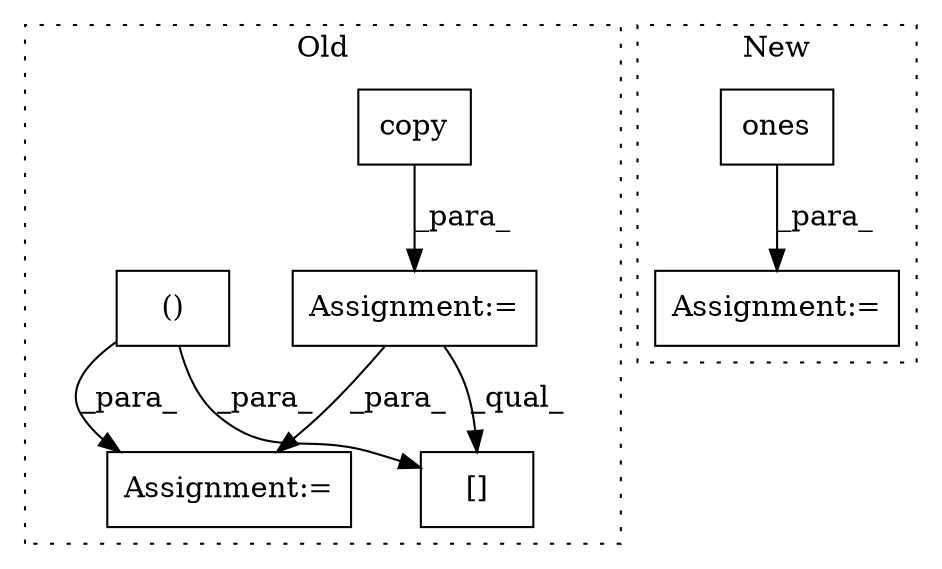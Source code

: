 digraph G {
subgraph cluster0 {
1 [label="copy" a="32" s="2852,2878" l="5,1" shape="box"];
4 [label="Assignment:=" a="7" s="3299" l="1" shape="box"];
5 [label="()" a="106" s="3356" l="47" shape="box"];
6 [label="[]" a="2" s="3322,3403" l="34,2" shape="box"];
7 [label="Assignment:=" a="7" s="2845" l="1" shape="box"];
label = "Old";
style="dotted";
}
subgraph cluster1 {
2 [label="ones" a="32" s="3063,3127" l="10,2" shape="box"];
3 [label="Assignment:=" a="7" s="3614" l="1" shape="box"];
label = "New";
style="dotted";
}
1 -> 7 [label="_para_"];
2 -> 3 [label="_para_"];
5 -> 6 [label="_para_"];
5 -> 4 [label="_para_"];
7 -> 4 [label="_para_"];
7 -> 6 [label="_qual_"];
}
